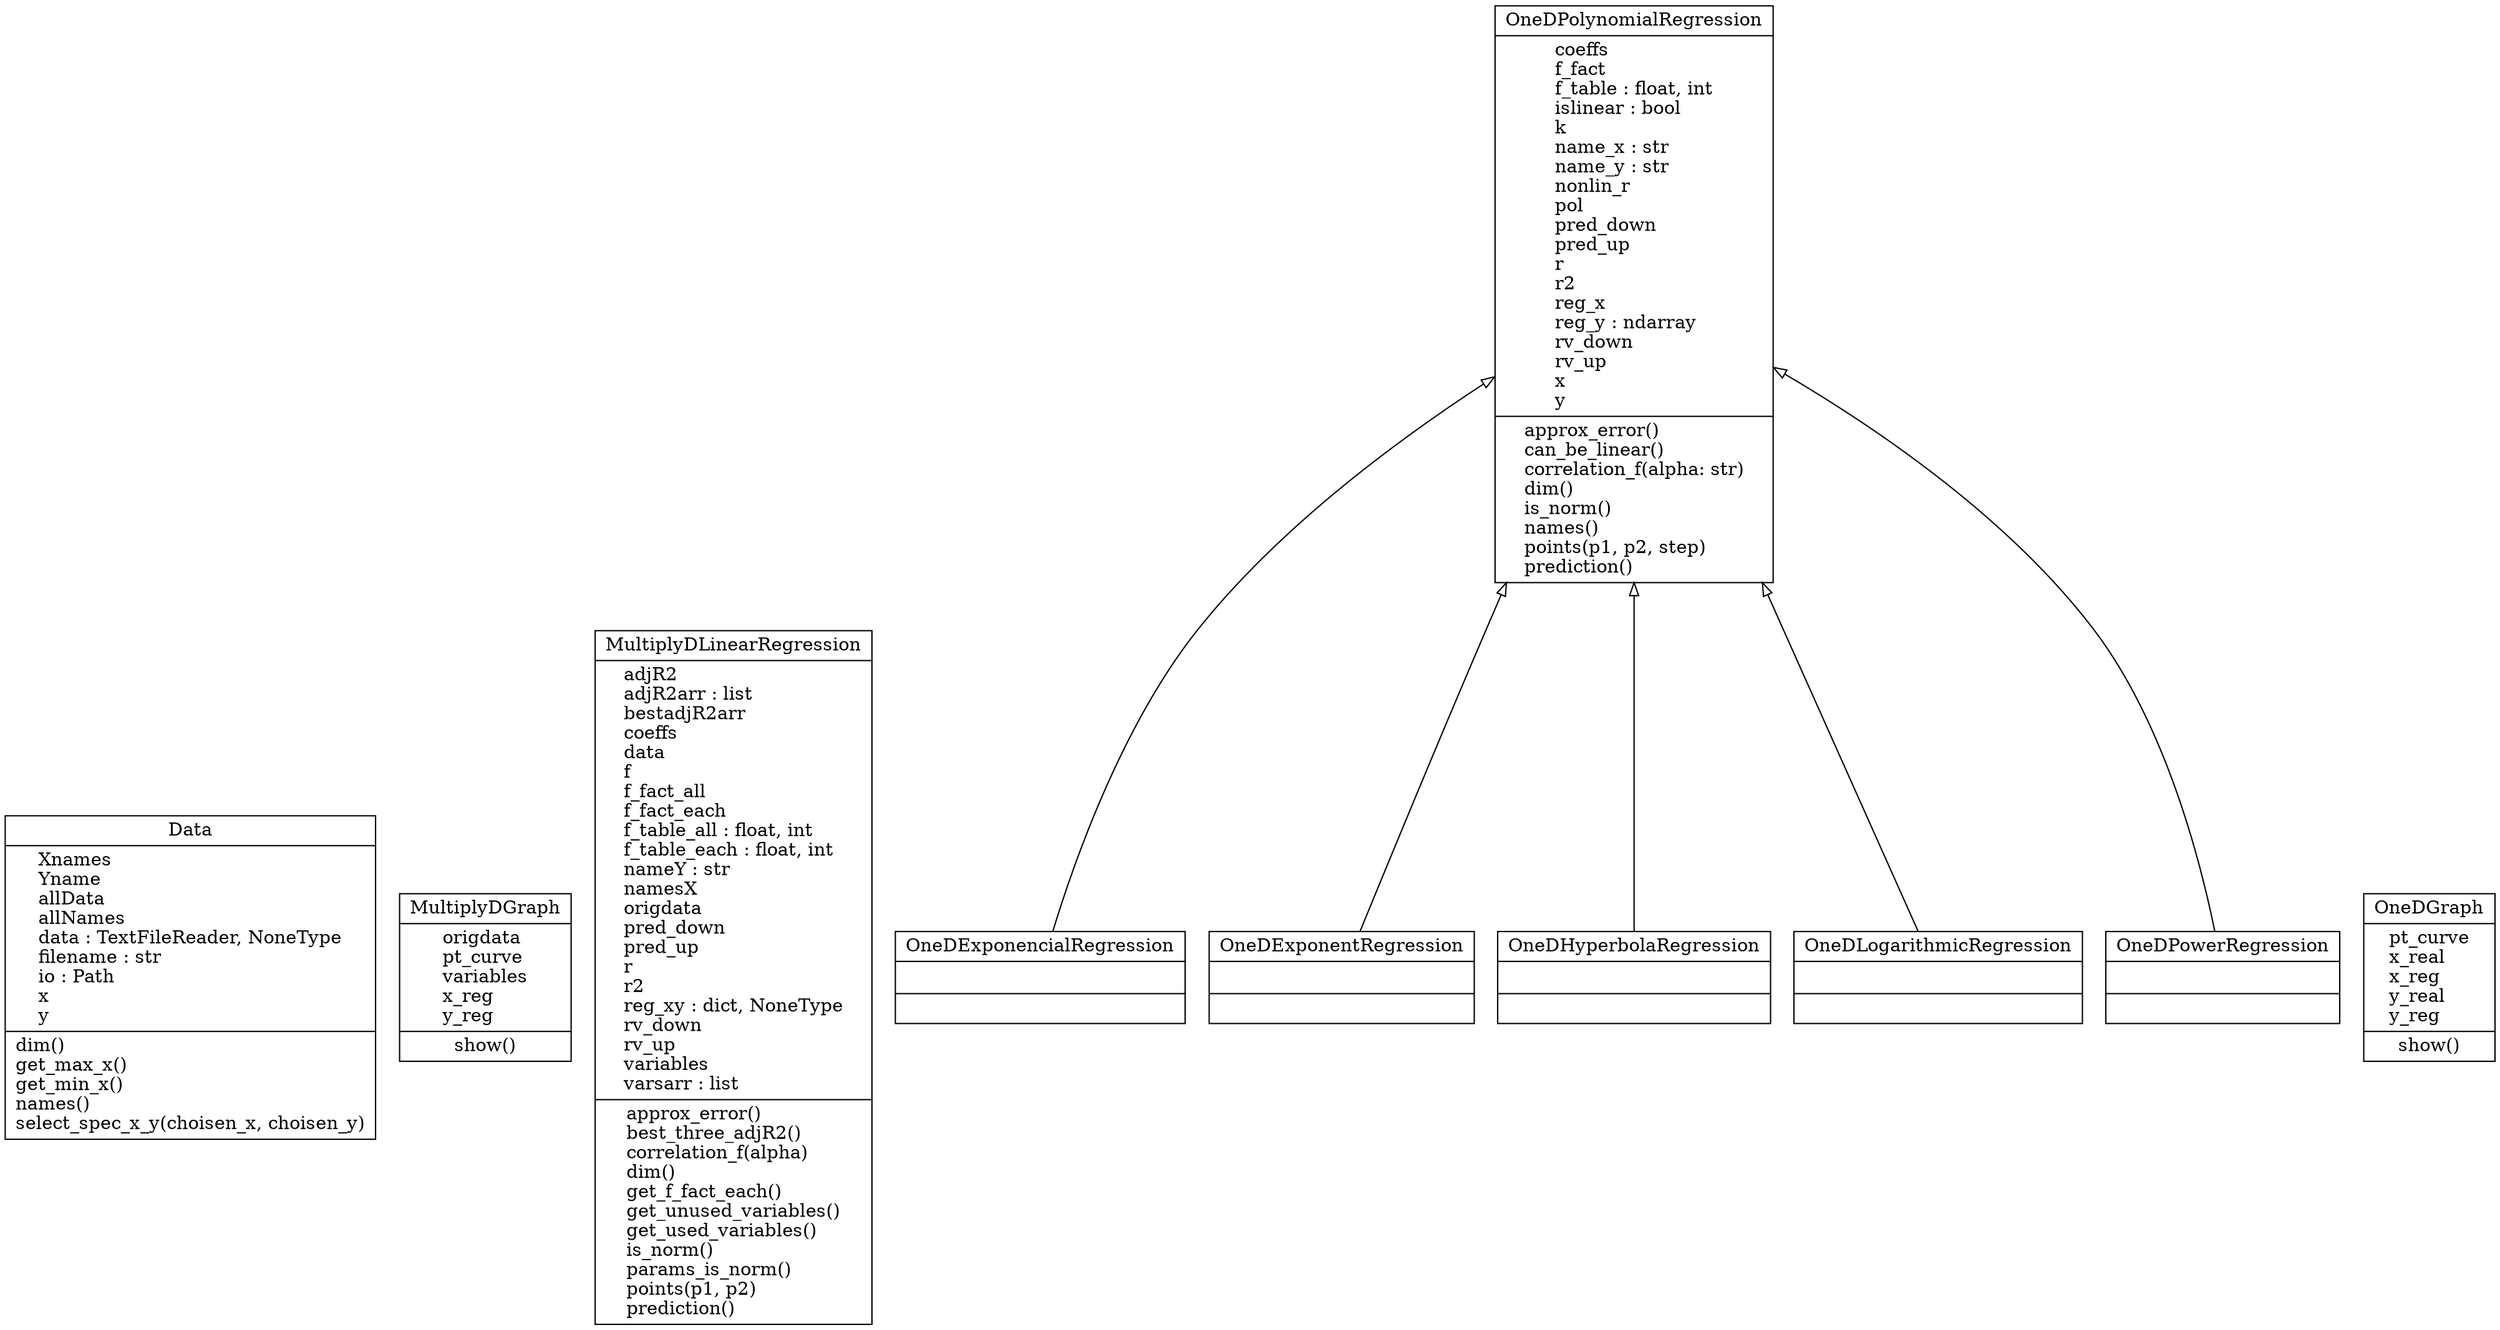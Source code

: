 digraph "classes" {
rankdir=BT
charset="utf-8"
"Регрессионный анализ.src.ReadData.Data" [color="black", fontcolor="black", label=<{Data|Xnames<br ALIGN="LEFT"/>Yname<br ALIGN="LEFT"/>allData<br ALIGN="LEFT"/>allNames<br ALIGN="LEFT"/>data : TextFileReader, NoneType<br ALIGN="LEFT"/>filename : str<br ALIGN="LEFT"/>io : Path<br ALIGN="LEFT"/>x<br ALIGN="LEFT"/>y<br ALIGN="LEFT"/>|dim()<br ALIGN="LEFT"/>get_max_x()<br ALIGN="LEFT"/>get_min_x()<br ALIGN="LEFT"/>names()<br ALIGN="LEFT"/>select_spec_x_y(choisen_x, choisen_y)<br ALIGN="LEFT"/>}>, shape="record", style="solid"];
"Регрессионный анализ.src.Graph.MultiplyDGraph" [color="black", fontcolor="black", label=<{MultiplyDGraph|origdata<br ALIGN="LEFT"/>pt_curve<br ALIGN="LEFT"/>variables<br ALIGN="LEFT"/>x_reg<br ALIGN="LEFT"/>y_reg<br ALIGN="LEFT"/>|show()<br ALIGN="LEFT"/>}>, shape="record", style="solid"];
"Регрессионный анализ.src.Regression.MultiplyDLinearRegression" [color="black", fontcolor="black", label=<{MultiplyDLinearRegression|adjR2<br ALIGN="LEFT"/>adjR2arr : list<br ALIGN="LEFT"/>bestadjR2arr<br ALIGN="LEFT"/>coeffs<br ALIGN="LEFT"/>data<br ALIGN="LEFT"/>f<br ALIGN="LEFT"/>f_fact_all<br ALIGN="LEFT"/>f_fact_each<br ALIGN="LEFT"/>f_table_all : float, int<br ALIGN="LEFT"/>f_table_each : float, int<br ALIGN="LEFT"/>nameY : str<br ALIGN="LEFT"/>namesX<br ALIGN="LEFT"/>origdata<br ALIGN="LEFT"/>pred_down<br ALIGN="LEFT"/>pred_up<br ALIGN="LEFT"/>r<br ALIGN="LEFT"/>r2<br ALIGN="LEFT"/>reg_xy : dict, NoneType<br ALIGN="LEFT"/>rv_down<br ALIGN="LEFT"/>rv_up<br ALIGN="LEFT"/>variables<br ALIGN="LEFT"/>varsarr : list<br ALIGN="LEFT"/>|approx_error()<br ALIGN="LEFT"/>best_three_adjR2()<br ALIGN="LEFT"/>correlation_f(alpha)<br ALIGN="LEFT"/>dim()<br ALIGN="LEFT"/>get_f_fact_each()<br ALIGN="LEFT"/>get_unused_variables()<br ALIGN="LEFT"/>get_used_variables()<br ALIGN="LEFT"/>is_norm()<br ALIGN="LEFT"/>params_is_norm()<br ALIGN="LEFT"/>points(p1, p2)<br ALIGN="LEFT"/>prediction()<br ALIGN="LEFT"/>}>, shape="record", style="solid"];
"Регрессионный анализ.src.Regression.OneDExponencialRegression" [color="black", fontcolor="black", label=<{OneDExponencialRegression|<br ALIGN="LEFT"/>|}>, shape="record", style="solid"];
"Регрессионный анализ.src.Regression.OneDExponentRegression" [color="black", fontcolor="black", label=<{OneDExponentRegression|<br ALIGN="LEFT"/>|}>, shape="record", style="solid"];
"Регрессионный анализ.src.Graph.OneDGraph" [color="black", fontcolor="black", label=<{OneDGraph|pt_curve<br ALIGN="LEFT"/>x_real<br ALIGN="LEFT"/>x_reg<br ALIGN="LEFT"/>y_real<br ALIGN="LEFT"/>y_reg<br ALIGN="LEFT"/>|show()<br ALIGN="LEFT"/>}>, shape="record", style="solid"];
"Регрессионный анализ.src.Regression.OneDHyperbolaRegression" [color="black", fontcolor="black", label=<{OneDHyperbolaRegression|<br ALIGN="LEFT"/>|}>, shape="record", style="solid"];
"Регрессионный анализ.src.Regression.OneDLogarithmicRegression" [color="black", fontcolor="black", label=<{OneDLogarithmicRegression|<br ALIGN="LEFT"/>|}>, shape="record", style="solid"];
"Регрессионный анализ.src.Regression.OneDPolynomialRegression" [color="black", fontcolor="black", label=<{OneDPolynomialRegression|coeffs<br ALIGN="LEFT"/>f_fact<br ALIGN="LEFT"/>f_table : float, int<br ALIGN="LEFT"/>islinear : bool<br ALIGN="LEFT"/>k<br ALIGN="LEFT"/>name_x : str<br ALIGN="LEFT"/>name_y : str<br ALIGN="LEFT"/>nonlin_r<br ALIGN="LEFT"/>pol<br ALIGN="LEFT"/>pred_down<br ALIGN="LEFT"/>pred_up<br ALIGN="LEFT"/>r<br ALIGN="LEFT"/>r2<br ALIGN="LEFT"/>reg_x<br ALIGN="LEFT"/>reg_y : ndarray<br ALIGN="LEFT"/>rv_down<br ALIGN="LEFT"/>rv_up<br ALIGN="LEFT"/>x<br ALIGN="LEFT"/>y<br ALIGN="LEFT"/>|approx_error()<br ALIGN="LEFT"/>can_be_linear()<br ALIGN="LEFT"/>correlation_f(alpha: str)<br ALIGN="LEFT"/>dim()<br ALIGN="LEFT"/>is_norm()<br ALIGN="LEFT"/>names()<br ALIGN="LEFT"/>points(p1, p2, step)<br ALIGN="LEFT"/>prediction()<br ALIGN="LEFT"/>}>, shape="record", style="solid"];
"Регрессионный анализ.src.Regression.OneDPowerRegression" [color="black", fontcolor="black", label=<{OneDPowerRegression|<br ALIGN="LEFT"/>|}>, shape="record", style="solid"];
"Регрессионный анализ.src.Regression.OneDExponencialRegression" -> "Регрессионный анализ.src.Regression.OneDPolynomialRegression" [arrowhead="empty", arrowtail="none"];
"Регрессионный анализ.src.Regression.OneDExponentRegression" -> "Регрессионный анализ.src.Regression.OneDPolynomialRegression" [arrowhead="empty", arrowtail="none"];
"Регрессионный анализ.src.Regression.OneDHyperbolaRegression" -> "Регрессионный анализ.src.Regression.OneDPolynomialRegression" [arrowhead="empty", arrowtail="none"];
"Регрессионный анализ.src.Regression.OneDLogarithmicRegression" -> "Регрессионный анализ.src.Regression.OneDPolynomialRegression" [arrowhead="empty", arrowtail="none"];
"Регрессионный анализ.src.Regression.OneDPowerRegression" -> "Регрессионный анализ.src.Regression.OneDPolynomialRegression" [arrowhead="empty", arrowtail="none"];
}
